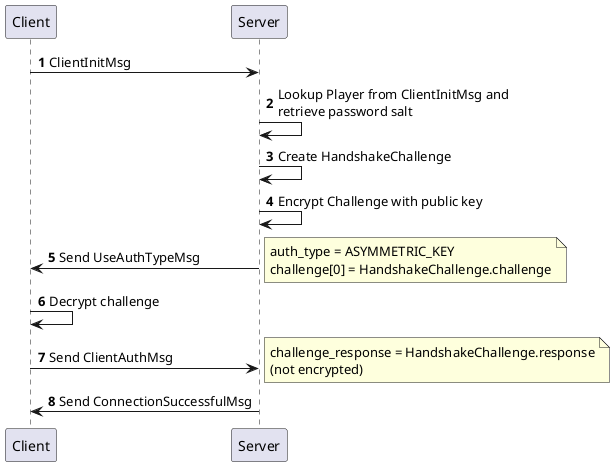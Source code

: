 @startuml
'https://plantuml.com/sequence-diagram

autonumber
Client -> Server: ClientInitMsg
Server -> Server: Lookup Player from ClientInitMsg and\nretrieve password salt
Server -> Server: Create HandshakeChallenge
Server -> Server: Encrypt Challenge with public key
Server -> Client: Send UseAuthTypeMsg
note right
    auth_type = ASYMMETRIC_KEY
    challenge[0] = HandshakeChallenge.challenge
end note
Client -> Client: Decrypt challenge
Client -> Server: Send ClientAuthMsg
note right
    challenge_response = HandshakeChallenge.response
    (not encrypted)
end note
Server -> Client: Send ConnectionSuccessfulMsg

@enduml